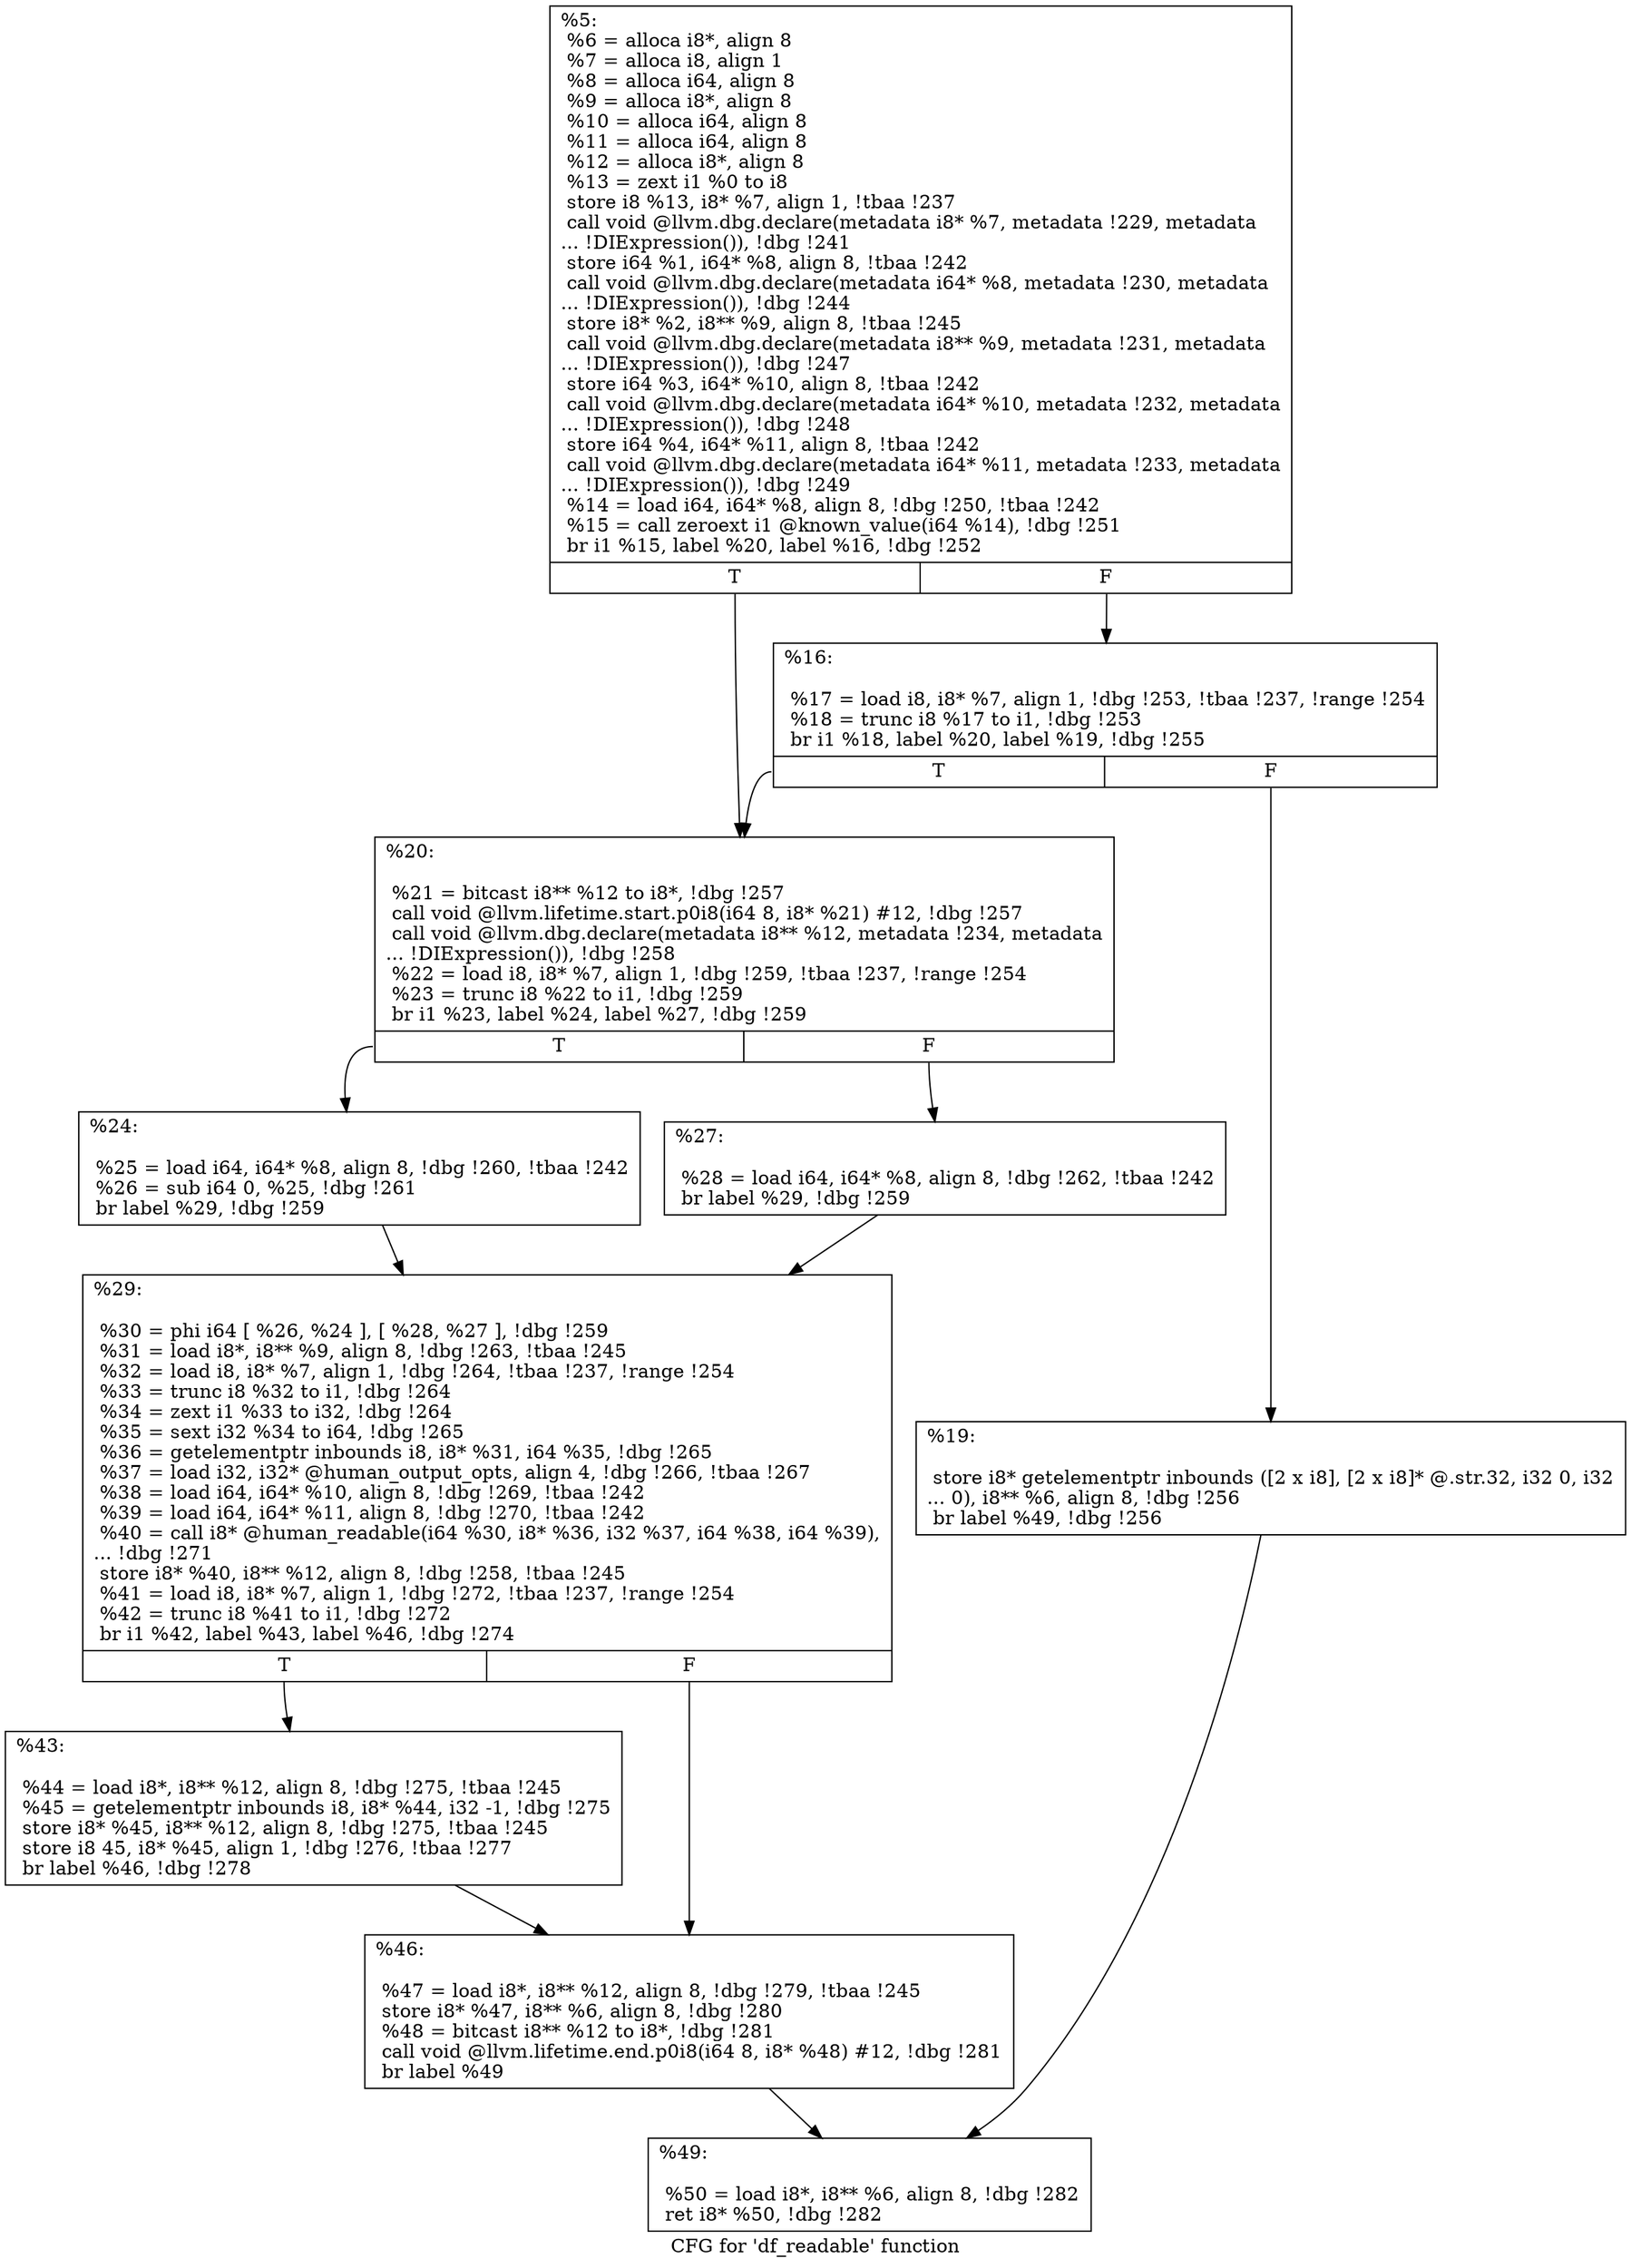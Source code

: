 digraph "CFG for 'df_readable' function" {
	label="CFG for 'df_readable' function";

	Node0xd2b710 [shape=record,label="{%5:\l  %6 = alloca i8*, align 8\l  %7 = alloca i8, align 1\l  %8 = alloca i64, align 8\l  %9 = alloca i8*, align 8\l  %10 = alloca i64, align 8\l  %11 = alloca i64, align 8\l  %12 = alloca i8*, align 8\l  %13 = zext i1 %0 to i8\l  store i8 %13, i8* %7, align 1, !tbaa !237\l  call void @llvm.dbg.declare(metadata i8* %7, metadata !229, metadata\l... !DIExpression()), !dbg !241\l  store i64 %1, i64* %8, align 8, !tbaa !242\l  call void @llvm.dbg.declare(metadata i64* %8, metadata !230, metadata\l... !DIExpression()), !dbg !244\l  store i8* %2, i8** %9, align 8, !tbaa !245\l  call void @llvm.dbg.declare(metadata i8** %9, metadata !231, metadata\l... !DIExpression()), !dbg !247\l  store i64 %3, i64* %10, align 8, !tbaa !242\l  call void @llvm.dbg.declare(metadata i64* %10, metadata !232, metadata\l... !DIExpression()), !dbg !248\l  store i64 %4, i64* %11, align 8, !tbaa !242\l  call void @llvm.dbg.declare(metadata i64* %11, metadata !233, metadata\l... !DIExpression()), !dbg !249\l  %14 = load i64, i64* %8, align 8, !dbg !250, !tbaa !242\l  %15 = call zeroext i1 @known_value(i64 %14), !dbg !251\l  br i1 %15, label %20, label %16, !dbg !252\l|{<s0>T|<s1>F}}"];
	Node0xd2b710:s0 -> Node0xd2f060;
	Node0xd2b710:s1 -> Node0xd2efc0;
	Node0xd2efc0 [shape=record,label="{%16:\l\l  %17 = load i8, i8* %7, align 1, !dbg !253, !tbaa !237, !range !254\l  %18 = trunc i8 %17 to i1, !dbg !253\l  br i1 %18, label %20, label %19, !dbg !255\l|{<s0>T|<s1>F}}"];
	Node0xd2efc0:s0 -> Node0xd2f060;
	Node0xd2efc0:s1 -> Node0xd2f010;
	Node0xd2f010 [shape=record,label="{%19:\l\l  store i8* getelementptr inbounds ([2 x i8], [2 x i8]* @.str.32, i32 0, i32\l... 0), i8** %6, align 8, !dbg !256\l  br label %49, !dbg !256\l}"];
	Node0xd2f010 -> Node0xd2f240;
	Node0xd2f060 [shape=record,label="{%20:\l\l  %21 = bitcast i8** %12 to i8*, !dbg !257\l  call void @llvm.lifetime.start.p0i8(i64 8, i8* %21) #12, !dbg !257\l  call void @llvm.dbg.declare(metadata i8** %12, metadata !234, metadata\l... !DIExpression()), !dbg !258\l  %22 = load i8, i8* %7, align 1, !dbg !259, !tbaa !237, !range !254\l  %23 = trunc i8 %22 to i1, !dbg !259\l  br i1 %23, label %24, label %27, !dbg !259\l|{<s0>T|<s1>F}}"];
	Node0xd2f060:s0 -> Node0xd2f0b0;
	Node0xd2f060:s1 -> Node0xd2f100;
	Node0xd2f0b0 [shape=record,label="{%24:\l\l  %25 = load i64, i64* %8, align 8, !dbg !260, !tbaa !242\l  %26 = sub i64 0, %25, !dbg !261\l  br label %29, !dbg !259\l}"];
	Node0xd2f0b0 -> Node0xd2f150;
	Node0xd2f100 [shape=record,label="{%27:\l\l  %28 = load i64, i64* %8, align 8, !dbg !262, !tbaa !242\l  br label %29, !dbg !259\l}"];
	Node0xd2f100 -> Node0xd2f150;
	Node0xd2f150 [shape=record,label="{%29:\l\l  %30 = phi i64 [ %26, %24 ], [ %28, %27 ], !dbg !259\l  %31 = load i8*, i8** %9, align 8, !dbg !263, !tbaa !245\l  %32 = load i8, i8* %7, align 1, !dbg !264, !tbaa !237, !range !254\l  %33 = trunc i8 %32 to i1, !dbg !264\l  %34 = zext i1 %33 to i32, !dbg !264\l  %35 = sext i32 %34 to i64, !dbg !265\l  %36 = getelementptr inbounds i8, i8* %31, i64 %35, !dbg !265\l  %37 = load i32, i32* @human_output_opts, align 4, !dbg !266, !tbaa !267\l  %38 = load i64, i64* %10, align 8, !dbg !269, !tbaa !242\l  %39 = load i64, i64* %11, align 8, !dbg !270, !tbaa !242\l  %40 = call i8* @human_readable(i64 %30, i8* %36, i32 %37, i64 %38, i64 %39),\l... !dbg !271\l  store i8* %40, i8** %12, align 8, !dbg !258, !tbaa !245\l  %41 = load i8, i8* %7, align 1, !dbg !272, !tbaa !237, !range !254\l  %42 = trunc i8 %41 to i1, !dbg !272\l  br i1 %42, label %43, label %46, !dbg !274\l|{<s0>T|<s1>F}}"];
	Node0xd2f150:s0 -> Node0xd2f1a0;
	Node0xd2f150:s1 -> Node0xd2f1f0;
	Node0xd2f1a0 [shape=record,label="{%43:\l\l  %44 = load i8*, i8** %12, align 8, !dbg !275, !tbaa !245\l  %45 = getelementptr inbounds i8, i8* %44, i32 -1, !dbg !275\l  store i8* %45, i8** %12, align 8, !dbg !275, !tbaa !245\l  store i8 45, i8* %45, align 1, !dbg !276, !tbaa !277\l  br label %46, !dbg !278\l}"];
	Node0xd2f1a0 -> Node0xd2f1f0;
	Node0xd2f1f0 [shape=record,label="{%46:\l\l  %47 = load i8*, i8** %12, align 8, !dbg !279, !tbaa !245\l  store i8* %47, i8** %6, align 8, !dbg !280\l  %48 = bitcast i8** %12 to i8*, !dbg !281\l  call void @llvm.lifetime.end.p0i8(i64 8, i8* %48) #12, !dbg !281\l  br label %49\l}"];
	Node0xd2f1f0 -> Node0xd2f240;
	Node0xd2f240 [shape=record,label="{%49:\l\l  %50 = load i8*, i8** %6, align 8, !dbg !282\l  ret i8* %50, !dbg !282\l}"];
}
